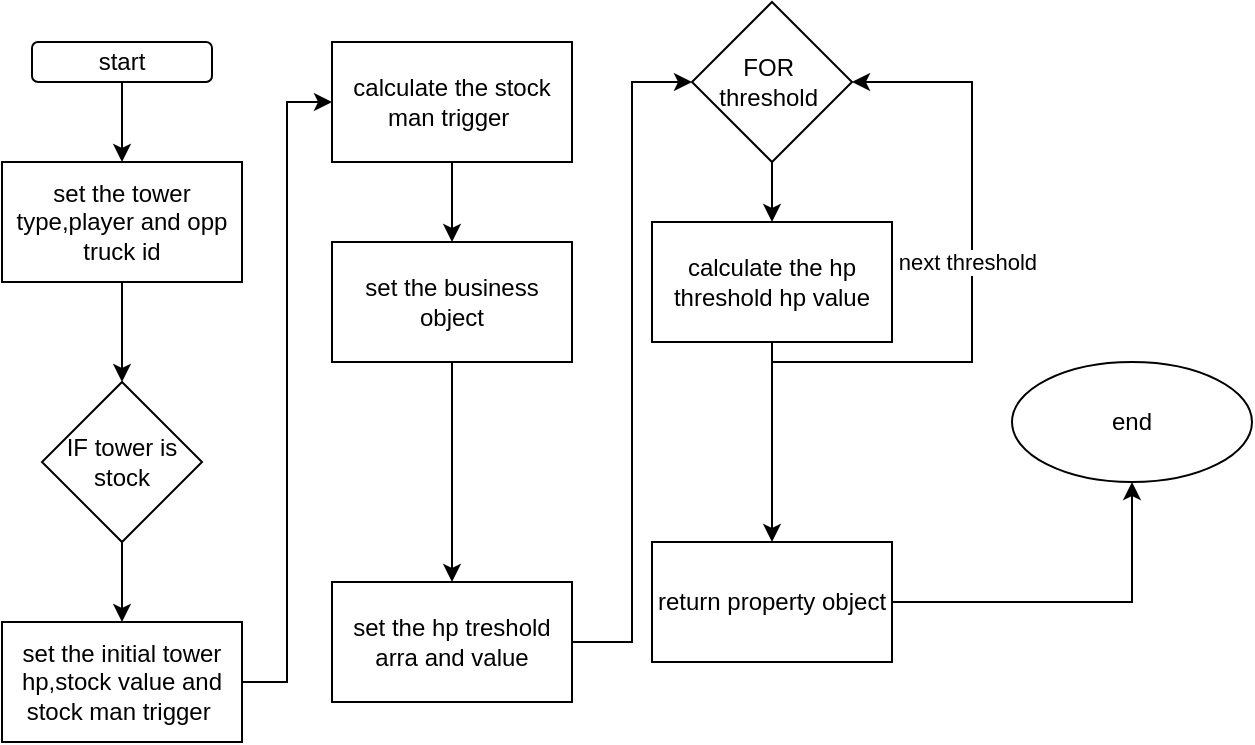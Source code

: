 <mxfile version="17.4.6" type="github">
  <diagram id="16EbBbcaa_Aw5Abk4u6R" name="Page-1">
    <mxGraphModel dx="1038" dy="579" grid="1" gridSize="10" guides="1" tooltips="1" connect="1" arrows="1" fold="1" page="1" pageScale="1" pageWidth="850" pageHeight="1100" math="0" shadow="0">
      <root>
        <mxCell id="0" />
        <mxCell id="1" parent="0" />
        <mxCell id="CdM74BGcVK4-keiteM2k-8" value="" style="edgeStyle=orthogonalEdgeStyle;rounded=0;orthogonalLoop=1;jettySize=auto;html=1;" edge="1" parent="1" source="CdM74BGcVK4-keiteM2k-2" target="CdM74BGcVK4-keiteM2k-7">
          <mxGeometry relative="1" as="geometry" />
        </mxCell>
        <mxCell id="CdM74BGcVK4-keiteM2k-2" value="start" style="rounded=1;whiteSpace=wrap;html=1;" vertex="1" parent="1">
          <mxGeometry x="210" y="30" width="90" height="20" as="geometry" />
        </mxCell>
        <mxCell id="CdM74BGcVK4-keiteM2k-10" value="" style="edgeStyle=orthogonalEdgeStyle;rounded=0;orthogonalLoop=1;jettySize=auto;html=1;" edge="1" parent="1" source="CdM74BGcVK4-keiteM2k-7" target="CdM74BGcVK4-keiteM2k-9">
          <mxGeometry relative="1" as="geometry" />
        </mxCell>
        <mxCell id="CdM74BGcVK4-keiteM2k-7" value="set the tower type,player and opp truck id" style="rounded=0;whiteSpace=wrap;html=1;" vertex="1" parent="1">
          <mxGeometry x="195" y="90" width="120" height="60" as="geometry" />
        </mxCell>
        <mxCell id="CdM74BGcVK4-keiteM2k-12" value="" style="edgeStyle=orthogonalEdgeStyle;rounded=0;orthogonalLoop=1;jettySize=auto;html=1;" edge="1" parent="1" source="CdM74BGcVK4-keiteM2k-9" target="CdM74BGcVK4-keiteM2k-11">
          <mxGeometry relative="1" as="geometry" />
        </mxCell>
        <mxCell id="CdM74BGcVK4-keiteM2k-9" value="IF tower is stock" style="rhombus;whiteSpace=wrap;html=1;rounded=0;" vertex="1" parent="1">
          <mxGeometry x="215" y="200" width="80" height="80" as="geometry" />
        </mxCell>
        <mxCell id="CdM74BGcVK4-keiteM2k-15" value="" style="edgeStyle=orthogonalEdgeStyle;rounded=0;orthogonalLoop=1;jettySize=auto;html=1;entryX=0;entryY=0.5;entryDx=0;entryDy=0;" edge="1" parent="1" source="CdM74BGcVK4-keiteM2k-11" target="CdM74BGcVK4-keiteM2k-14">
          <mxGeometry relative="1" as="geometry" />
        </mxCell>
        <mxCell id="CdM74BGcVK4-keiteM2k-11" value="set the initial tower hp,stock value and stock man trigger&amp;nbsp;" style="whiteSpace=wrap;html=1;rounded=0;" vertex="1" parent="1">
          <mxGeometry x="195" y="320" width="120" height="60" as="geometry" />
        </mxCell>
        <mxCell id="CdM74BGcVK4-keiteM2k-17" value="" style="edgeStyle=orthogonalEdgeStyle;rounded=0;orthogonalLoop=1;jettySize=auto;html=1;" edge="1" parent="1" source="CdM74BGcVK4-keiteM2k-14" target="CdM74BGcVK4-keiteM2k-16">
          <mxGeometry relative="1" as="geometry" />
        </mxCell>
        <mxCell id="CdM74BGcVK4-keiteM2k-14" value="calculate the stock man trigger&amp;nbsp;" style="whiteSpace=wrap;html=1;rounded=0;" vertex="1" parent="1">
          <mxGeometry x="360" y="30" width="120" height="60" as="geometry" />
        </mxCell>
        <mxCell id="CdM74BGcVK4-keiteM2k-24" value="" style="edgeStyle=orthogonalEdgeStyle;rounded=0;orthogonalLoop=1;jettySize=auto;html=1;" edge="1" parent="1" source="CdM74BGcVK4-keiteM2k-16" target="CdM74BGcVK4-keiteM2k-18">
          <mxGeometry relative="1" as="geometry" />
        </mxCell>
        <mxCell id="CdM74BGcVK4-keiteM2k-16" value="set the business object" style="whiteSpace=wrap;html=1;rounded=0;" vertex="1" parent="1">
          <mxGeometry x="360" y="130" width="120" height="60" as="geometry" />
        </mxCell>
        <mxCell id="CdM74BGcVK4-keiteM2k-25" style="edgeStyle=orthogonalEdgeStyle;rounded=0;orthogonalLoop=1;jettySize=auto;html=1;entryX=0;entryY=0.5;entryDx=0;entryDy=0;" edge="1" parent="1" source="CdM74BGcVK4-keiteM2k-18" target="CdM74BGcVK4-keiteM2k-20">
          <mxGeometry relative="1" as="geometry" />
        </mxCell>
        <mxCell id="CdM74BGcVK4-keiteM2k-18" value="set the hp treshold arra and value" style="whiteSpace=wrap;html=1;rounded=0;" vertex="1" parent="1">
          <mxGeometry x="360" y="300" width="120" height="60" as="geometry" />
        </mxCell>
        <mxCell id="CdM74BGcVK4-keiteM2k-19" value="" style="edgeStyle=orthogonalEdgeStyle;rounded=0;orthogonalLoop=1;jettySize=auto;html=1;" edge="1" parent="1" source="CdM74BGcVK4-keiteM2k-20" target="CdM74BGcVK4-keiteM2k-23">
          <mxGeometry relative="1" as="geometry" />
        </mxCell>
        <mxCell id="CdM74BGcVK4-keiteM2k-20" value="FOR&amp;nbsp; threshold&amp;nbsp;" style="rhombus;whiteSpace=wrap;html=1;rounded=0;" vertex="1" parent="1">
          <mxGeometry x="540" y="10" width="80" height="80" as="geometry" />
        </mxCell>
        <mxCell id="CdM74BGcVK4-keiteM2k-21" style="edgeStyle=orthogonalEdgeStyle;rounded=0;orthogonalLoop=1;jettySize=auto;html=1;entryX=1;entryY=0.5;entryDx=0;entryDy=0;" edge="1" parent="1" source="CdM74BGcVK4-keiteM2k-23" target="CdM74BGcVK4-keiteM2k-20">
          <mxGeometry relative="1" as="geometry">
            <Array as="points">
              <mxPoint x="580" y="190" />
              <mxPoint x="680" y="190" />
              <mxPoint x="680" y="50" />
            </Array>
          </mxGeometry>
        </mxCell>
        <mxCell id="CdM74BGcVK4-keiteM2k-22" value="next threshold&amp;nbsp;" style="edgeLabel;html=1;align=center;verticalAlign=middle;resizable=0;points=[];" vertex="1" connectable="0" parent="CdM74BGcVK4-keiteM2k-21">
          <mxGeometry x="0.037" y="1" relative="1" as="geometry">
            <mxPoint as="offset" />
          </mxGeometry>
        </mxCell>
        <mxCell id="CdM74BGcVK4-keiteM2k-29" value="" style="edgeStyle=orthogonalEdgeStyle;rounded=0;orthogonalLoop=1;jettySize=auto;html=1;" edge="1" parent="1" source="CdM74BGcVK4-keiteM2k-23" target="CdM74BGcVK4-keiteM2k-27">
          <mxGeometry relative="1" as="geometry" />
        </mxCell>
        <mxCell id="CdM74BGcVK4-keiteM2k-23" value="calculate the hp threshold hp value" style="rounded=0;whiteSpace=wrap;html=1;" vertex="1" parent="1">
          <mxGeometry x="520" y="120" width="120" height="60" as="geometry" />
        </mxCell>
        <mxCell id="CdM74BGcVK4-keiteM2k-26" value="" style="edgeStyle=orthogonalEdgeStyle;rounded=0;orthogonalLoop=1;jettySize=auto;html=1;" edge="1" parent="1" source="CdM74BGcVK4-keiteM2k-27" target="CdM74BGcVK4-keiteM2k-28">
          <mxGeometry relative="1" as="geometry" />
        </mxCell>
        <mxCell id="CdM74BGcVK4-keiteM2k-27" value="return property object" style="whiteSpace=wrap;html=1;rounded=0;" vertex="1" parent="1">
          <mxGeometry x="520" y="280" width="120" height="60" as="geometry" />
        </mxCell>
        <mxCell id="CdM74BGcVK4-keiteM2k-28" value="end" style="ellipse;whiteSpace=wrap;html=1;rounded=0;" vertex="1" parent="1">
          <mxGeometry x="700" y="190" width="120" height="60" as="geometry" />
        </mxCell>
      </root>
    </mxGraphModel>
  </diagram>
</mxfile>

